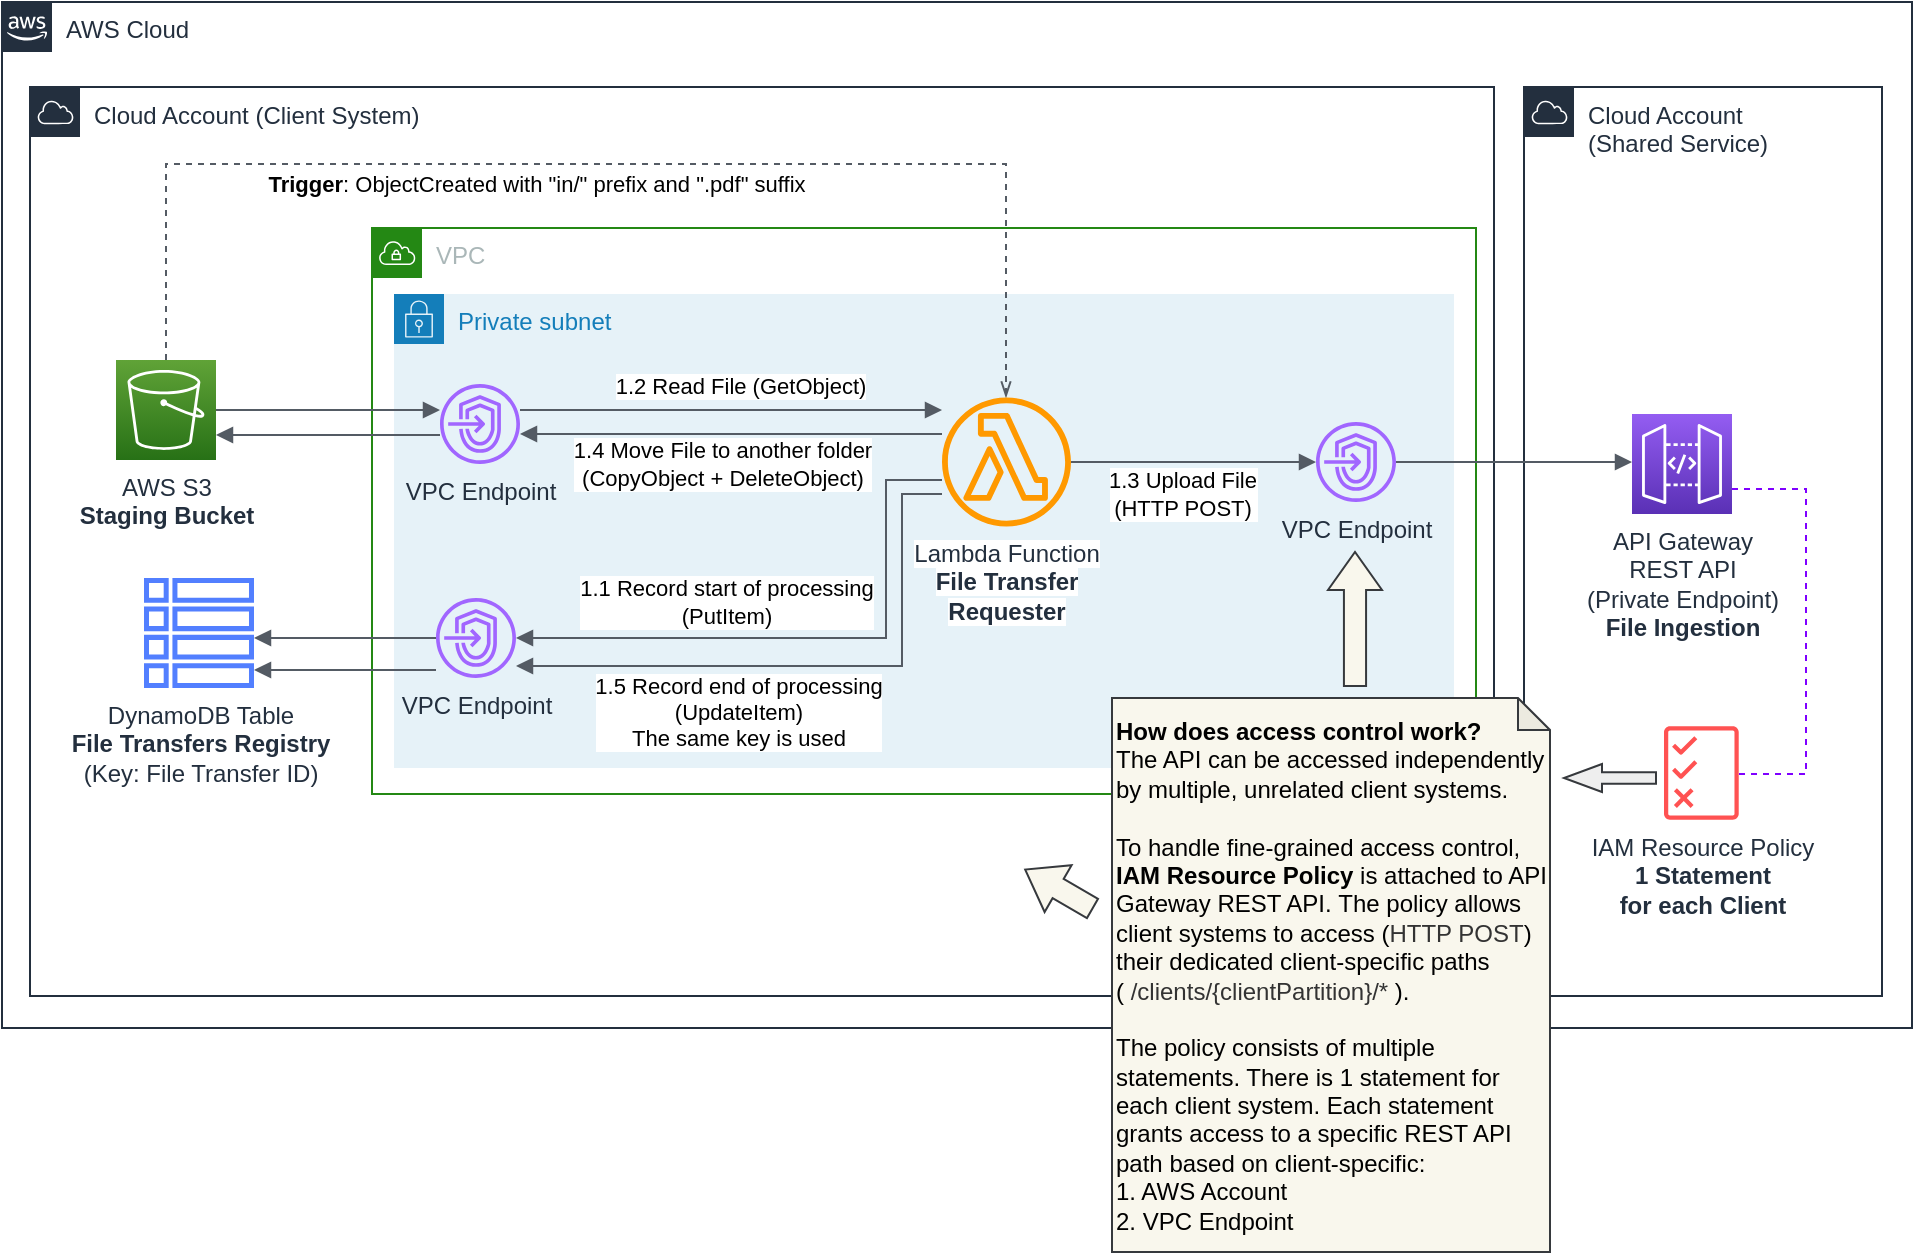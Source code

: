 <mxfile version="15.4.0" type="device" pages="2"><diagram id="1U1R2YDWJJp7fvxbMCUe" name="Runtime View"><mxGraphModel dx="1554" dy="977" grid="0" gridSize="10" guides="1" tooltips="1" connect="1" arrows="1" fold="1" page="0" pageScale="1" pageWidth="1169" pageHeight="827" math="0" shadow="0"><root><mxCell id="0"/><mxCell id="1" value="Grouping" style="locked=1;" parent="0"/><mxCell id="53-3YOpjDIrW7uwoFFpE-8" value="AWS Cloud" style="points=[[0,0],[0.25,0],[0.5,0],[0.75,0],[1,0],[1,0.25],[1,0.5],[1,0.75],[1,1],[0.75,1],[0.5,1],[0.25,1],[0,1],[0,0.75],[0,0.5],[0,0.25]];outlineConnect=0;gradientColor=none;html=1;whiteSpace=wrap;fontSize=12;fontStyle=0;shape=mxgraph.aws4.group;grIcon=mxgraph.aws4.group_aws_cloud_alt;strokeColor=#232F3E;fillColor=none;verticalAlign=top;align=left;spacingLeft=30;fontColor=#232F3E;dashed=0;" parent="1" vertex="1"><mxGeometry x="48" y="103" width="955" height="513" as="geometry"/></mxCell><mxCell id="53-3YOpjDIrW7uwoFFpE-1" value="Cloud Account &lt;br&gt;(Shared Service)" style="points=[[0,0],[0.25,0],[0.5,0],[0.75,0],[1,0],[1,0.25],[1,0.5],[1,0.75],[1,1],[0.75,1],[0.5,1],[0.25,1],[0,1],[0,0.75],[0,0.5],[0,0.25]];outlineConnect=0;gradientColor=none;html=1;whiteSpace=wrap;fontSize=12;fontStyle=0;shape=mxgraph.aws4.group;grIcon=mxgraph.aws4.group_aws_cloud;strokeColor=#232F3E;fillColor=none;verticalAlign=top;align=left;spacingLeft=30;fontColor=#232F3E;dashed=0;" parent="1" vertex="1"><mxGeometry x="809" y="145.5" width="179" height="454.5" as="geometry"/></mxCell><mxCell id="53-3YOpjDIrW7uwoFFpE-2" value="Cloud Account (Client System)" style="points=[[0,0],[0.25,0],[0.5,0],[0.75,0],[1,0],[1,0.25],[1,0.5],[1,0.75],[1,1],[0.75,1],[0.5,1],[0.25,1],[0,1],[0,0.75],[0,0.5],[0,0.25]];outlineConnect=0;gradientColor=none;html=1;whiteSpace=wrap;fontSize=12;fontStyle=0;shape=mxgraph.aws4.group;grIcon=mxgraph.aws4.group_aws_cloud;strokeColor=#232F3E;fillColor=none;verticalAlign=top;align=left;spacingLeft=30;fontColor=#232F3E;dashed=0;" parent="1" vertex="1"><mxGeometry x="62" y="145.5" width="732" height="454.5" as="geometry"/></mxCell><mxCell id="53-3YOpjDIrW7uwoFFpE-7" value="VPC" style="points=[[0,0],[0.25,0],[0.5,0],[0.75,0],[1,0],[1,0.25],[1,0.5],[1,0.75],[1,1],[0.75,1],[0.5,1],[0.25,1],[0,1],[0,0.75],[0,0.5],[0,0.25]];outlineConnect=0;gradientColor=none;html=1;whiteSpace=wrap;fontSize=12;fontStyle=0;shape=mxgraph.aws4.group;grIcon=mxgraph.aws4.group_vpc;strokeColor=#248814;fillColor=none;verticalAlign=top;align=left;spacingLeft=30;fontColor=#AAB7B8;dashed=0;" parent="1" vertex="1"><mxGeometry x="233" y="216" width="552" height="283" as="geometry"/></mxCell><mxCell id="gMx_GJJjB-wPZetZrajn-1" value="Private subnet" style="points=[[0,0],[0.25,0],[0.5,0],[0.75,0],[1,0],[1,0.25],[1,0.5],[1,0.75],[1,1],[0.75,1],[0.5,1],[0.25,1],[0,1],[0,0.75],[0,0.5],[0,0.25]];outlineConnect=0;gradientColor=none;html=1;whiteSpace=wrap;fontSize=12;fontStyle=0;shape=mxgraph.aws4.group;grIcon=mxgraph.aws4.group_security_group;grStroke=0;strokeColor=#147EBA;fillColor=#E6F2F8;verticalAlign=top;align=left;spacingLeft=30;fontColor=#147EBA;dashed=0;" parent="1" vertex="1"><mxGeometry x="244" y="249" width="530" height="237" as="geometry"/></mxCell><mxCell id="LnjUAjvNaIpQFvUhvOBc-3" value="" style="edgeStyle=orthogonalEdgeStyle;html=1;endArrow=none;elbow=vertical;startArrow=block;startFill=1;strokeColor=#545B64;rounded=0;" edge="1" parent="1" source="LnjUAjvNaIpQFvUhvOBc-1" target="gMx_GJJjB-wPZetZrajn-4"><mxGeometry width="100" relative="1" as="geometry"><mxPoint x="505" y="462" as="sourcePoint"/><mxPoint x="605" y="462" as="targetPoint"/><Array as="points"><mxPoint x="415" y="319"/><mxPoint x="415" y="319"/></Array></mxGeometry></mxCell><mxCell id="LnjUAjvNaIpQFvUhvOBc-7" value="1.4 Move File to another folder&lt;br&gt;(CopyObject + DeleteObject)" style="edgeLabel;html=1;align=center;verticalAlign=middle;resizable=0;points=[];" vertex="1" connectable="0" parent="LnjUAjvNaIpQFvUhvOBc-3"><mxGeometry x="0.156" relative="1" as="geometry"><mxPoint x="-21" y="15" as="offset"/></mxGeometry></mxCell><mxCell id="LnjUAjvNaIpQFvUhvOBc-4" value="" style="edgeStyle=orthogonalEdgeStyle;html=1;endArrow=none;elbow=vertical;startArrow=block;startFill=1;strokeColor=#545B64;rounded=0;" edge="1" parent="1" source="LnjUAjvNaIpQFvUhvOBc-2" target="gMx_GJJjB-wPZetZrajn-4"><mxGeometry width="100" relative="1" as="geometry"><mxPoint x="505" y="462" as="sourcePoint"/><mxPoint x="605" y="462" as="targetPoint"/><Array as="points"><mxPoint x="498" y="435"/><mxPoint x="498" y="349"/></Array></mxGeometry></mxCell><mxCell id="LnjUAjvNaIpQFvUhvOBc-5" value="1.5 Record end of processing&lt;br&gt;(UpdateItem)&lt;br&gt;The same key is used" style="edgeLabel;html=1;align=center;verticalAlign=middle;resizable=0;points=[];" vertex="1" connectable="0" parent="LnjUAjvNaIpQFvUhvOBc-4"><mxGeometry x="-0.184" y="2" relative="1" as="geometry"><mxPoint x="-11" y="25" as="offset"/></mxGeometry></mxCell><mxCell id="LnjUAjvNaIpQFvUhvOBc-6" value="" style="edgeStyle=orthogonalEdgeStyle;html=1;endArrow=none;elbow=vertical;startArrow=block;startFill=1;strokeColor=#545B64;rounded=0;" edge="1" parent="1" source="gMx_GJJjB-wPZetZrajn-9" target="LnjUAjvNaIpQFvUhvOBc-2"><mxGeometry width="100" relative="1" as="geometry"><mxPoint x="511" y="449" as="sourcePoint"/><mxPoint x="611" y="449" as="targetPoint"/><Array as="points"><mxPoint x="223" y="421"/><mxPoint x="223" y="421"/></Array></mxGeometry></mxCell><mxCell id="LnjUAjvNaIpQFvUhvOBc-8" value="" style="edgeStyle=orthogonalEdgeStyle;html=1;endArrow=block;elbow=vertical;startArrow=none;startFill=0;strokeColor=#545B64;rounded=0;endFill=1;" edge="1" parent="1" source="gMx_GJJjB-wPZetZrajn-8" target="LnjUAjvNaIpQFvUhvOBc-1"><mxGeometry width="100" relative="1" as="geometry"><mxPoint x="514" y="452" as="sourcePoint"/><mxPoint x="614" y="452" as="targetPoint"/><Array as="points"><mxPoint x="239" y="307"/><mxPoint x="239" y="307"/></Array></mxGeometry></mxCell><mxCell id="53-3YOpjDIrW7uwoFFpE-18" value="Resources" style="locked=1;" parent="0"/><mxCell id="gMx_GJJjB-wPZetZrajn-11" value="" style="edgeStyle=orthogonalEdgeStyle;html=1;endArrow=openThin;elbow=vertical;startArrow=none;endFill=0;strokeColor=#545B64;rounded=0;exitX=0.5;exitY=0;exitDx=0;exitDy=0;exitPerimeter=0;dashed=1;" parent="53-3YOpjDIrW7uwoFFpE-18" source="gMx_GJJjB-wPZetZrajn-8" target="gMx_GJJjB-wPZetZrajn-4" edge="1"><mxGeometry width="100" relative="1" as="geometry"><mxPoint x="625" y="562" as="sourcePoint"/><mxPoint x="725" y="562" as="targetPoint"/><Array as="points"><mxPoint x="130" y="184"/><mxPoint x="550" y="184"/></Array></mxGeometry></mxCell><mxCell id="gMx_GJJjB-wPZetZrajn-12" value="&lt;b&gt;Trigger&lt;/b&gt;: ObjectCreated with &quot;in/&quot; prefix and &quot;.pdf&quot; suffix" style="edgeLabel;html=1;align=center;verticalAlign=middle;resizable=0;points=[];" parent="gMx_GJJjB-wPZetZrajn-11" vertex="1" connectable="0"><mxGeometry x="0.021" y="2" relative="1" as="geometry"><mxPoint x="-41" y="12" as="offset"/></mxGeometry></mxCell><mxCell id="53-3YOpjDIrW7uwoFFpE-3" value="VPC Endpoint" style="sketch=0;outlineConnect=0;fontColor=#232F3E;gradientColor=none;fillColor=#A166FF;strokeColor=none;dashed=0;verticalLabelPosition=bottom;verticalAlign=top;align=center;html=1;fontSize=12;fontStyle=0;aspect=fixed;pointerEvents=1;shape=mxgraph.aws4.endpoints;" parent="53-3YOpjDIrW7uwoFFpE-18" vertex="1"><mxGeometry x="705" y="313" width="40" height="40" as="geometry"/></mxCell><mxCell id="53-3YOpjDIrW7uwoFFpE-5" value="API Gateway&lt;br&gt;REST API &lt;br&gt;(Private Endpoint)&lt;br&gt;&lt;b&gt;File Ingestion&lt;/b&gt;" style="sketch=0;points=[[0,0,0],[0.25,0,0],[0.5,0,0],[0.75,0,0],[1,0,0],[0,1,0],[0.25,1,0],[0.5,1,0],[0.75,1,0],[1,1,0],[0,0.25,0],[0,0.5,0],[0,0.75,0],[1,0.25,0],[1,0.5,0],[1,0.75,0]];outlineConnect=0;fontColor=#232F3E;gradientColor=#945DF2;gradientDirection=north;fillColor=#5A30B5;strokeColor=#ffffff;dashed=0;verticalLabelPosition=bottom;verticalAlign=top;align=center;html=1;fontSize=12;fontStyle=0;aspect=fixed;shape=mxgraph.aws4.resourceIcon;resIcon=mxgraph.aws4.api_gateway;" parent="53-3YOpjDIrW7uwoFFpE-18" vertex="1"><mxGeometry x="863" y="309" width="50" height="50" as="geometry"/></mxCell><mxCell id="53-3YOpjDIrW7uwoFFpE-40" value="" style="edgeStyle=orthogonalEdgeStyle;html=1;endArrow=none;elbow=vertical;startArrow=block;startFill=1;strokeColor=#545B64;rounded=0;" parent="53-3YOpjDIrW7uwoFFpE-18" source="gMx_GJJjB-wPZetZrajn-4" target="LnjUAjvNaIpQFvUhvOBc-1" edge="1"><mxGeometry width="100" relative="1" as="geometry"><mxPoint x="552.999" y="1033" as="sourcePoint"/><mxPoint x="765.001" y="1022.5" as="targetPoint"/><Array as="points"><mxPoint x="408" y="307"/><mxPoint x="408" y="307"/></Array></mxGeometry></mxCell><mxCell id="53-3YOpjDIrW7uwoFFpE-41" value="1.2 Read File (GetObject)" style="edgeLabel;html=1;align=center;verticalAlign=middle;resizable=0;points=[];" parent="53-3YOpjDIrW7uwoFFpE-40" vertex="1" connectable="0"><mxGeometry x="-0.214" y="2" relative="1" as="geometry"><mxPoint x="-18" y="-14" as="offset"/></mxGeometry></mxCell><mxCell id="gMx_GJJjB-wPZetZrajn-4" value="&lt;span style=&quot;background-color: rgb(255 , 255 , 255)&quot;&gt;Lambda Function&lt;br&gt;&lt;b&gt;File Transfer &lt;br&gt;Requester&lt;/b&gt;&lt;/span&gt;" style="sketch=0;outlineConnect=0;fontColor=#232F3E;gradientColor=none;fillColor=#FF9900;strokeColor=none;dashed=0;verticalLabelPosition=bottom;verticalAlign=top;align=center;html=1;fontSize=12;fontStyle=0;aspect=fixed;pointerEvents=1;shape=mxgraph.aws4.lambda_function;" parent="53-3YOpjDIrW7uwoFFpE-18" vertex="1"><mxGeometry x="518" y="300.75" width="64.5" height="64.5" as="geometry"/></mxCell><mxCell id="gMx_GJJjB-wPZetZrajn-8" value="AWS S3&lt;br&gt;&lt;b&gt;Staging Bucket&lt;/b&gt;" style="sketch=0;points=[[0,0,0],[0.25,0,0],[0.5,0,0],[0.75,0,0],[1,0,0],[0,1,0],[0.25,1,0],[0.5,1,0],[0.75,1,0],[1,1,0],[0,0.25,0],[0,0.5,0],[0,0.75,0],[1,0.25,0],[1,0.5,0],[1,0.75,0]];outlineConnect=0;fontColor=#232F3E;gradientColor=#60A337;gradientDirection=north;fillColor=#277116;strokeColor=#ffffff;dashed=0;verticalLabelPosition=bottom;verticalAlign=top;align=center;html=1;fontSize=12;fontStyle=0;aspect=fixed;shape=mxgraph.aws4.resourceIcon;resIcon=mxgraph.aws4.s3;" parent="53-3YOpjDIrW7uwoFFpE-18" vertex="1"><mxGeometry x="105" y="282" width="50" height="50" as="geometry"/></mxCell><mxCell id="gMx_GJJjB-wPZetZrajn-9" value="DynamoDB Table&lt;br&gt;&lt;b&gt;File Transfers Registry&lt;/b&gt;&lt;br&gt;(Key: File Transfer ID)" style="sketch=0;outlineConnect=0;fontColor=#232F3E;gradientColor=none;fillColor=#527FFF;strokeColor=none;dashed=0;verticalLabelPosition=bottom;verticalAlign=top;align=center;html=1;fontSize=12;fontStyle=0;aspect=fixed;pointerEvents=1;shape=mxgraph.aws4.table;" parent="53-3YOpjDIrW7uwoFFpE-18" vertex="1"><mxGeometry x="119" y="391" width="55" height="55" as="geometry"/></mxCell><mxCell id="gMx_GJJjB-wPZetZrajn-13" value="" style="edgeStyle=orthogonalEdgeStyle;html=1;endArrow=none;elbow=vertical;startArrow=block;startFill=1;strokeColor=#545B64;rounded=0;" parent="53-3YOpjDIrW7uwoFFpE-18" source="LnjUAjvNaIpQFvUhvOBc-2" target="gMx_GJJjB-wPZetZrajn-4" edge="1"><mxGeometry width="100" relative="1" as="geometry"><mxPoint x="400.3" y="316" as="sourcePoint"/><mxPoint x="185" y="259" as="targetPoint"/><Array as="points"><mxPoint x="490" y="421"/><mxPoint x="490" y="342"/></Array></mxGeometry></mxCell><mxCell id="gMx_GJJjB-wPZetZrajn-14" value="1.1 Record start of processing &lt;br&gt;(PutItem)" style="edgeLabel;html=1;align=center;verticalAlign=middle;resizable=0;points=[];" parent="gMx_GJJjB-wPZetZrajn-13" vertex="1" connectable="0"><mxGeometry x="-0.214" y="2" relative="1" as="geometry"><mxPoint x="-10" y="-16" as="offset"/></mxGeometry></mxCell><mxCell id="gMx_GJJjB-wPZetZrajn-15" value="" style="edgeStyle=orthogonalEdgeStyle;html=1;endArrow=none;elbow=vertical;startArrow=block;startFill=1;strokeColor=#545B64;rounded=0;" parent="53-3YOpjDIrW7uwoFFpE-18" source="53-3YOpjDIrW7uwoFFpE-5" target="53-3YOpjDIrW7uwoFFpE-3" edge="1"><mxGeometry width="100" relative="1" as="geometry"><mxPoint x="441.3" y="312" as="sourcePoint"/><mxPoint x="185" y="259" as="targetPoint"/><Array as="points"><mxPoint x="851" y="333"/><mxPoint x="851" y="333"/></Array></mxGeometry></mxCell><mxCell id="gMx_GJJjB-wPZetZrajn-17" value="" style="edgeStyle=orthogonalEdgeStyle;html=1;endArrow=none;elbow=vertical;startArrow=block;startFill=1;strokeColor=#545B64;rounded=0;" parent="53-3YOpjDIrW7uwoFFpE-18" source="53-3YOpjDIrW7uwoFFpE-3" target="gMx_GJJjB-wPZetZrajn-4" edge="1"><mxGeometry width="100" relative="1" as="geometry"><mxPoint x="441.3" y="312" as="sourcePoint"/><mxPoint x="566.0" y="333.5" as="targetPoint"/><Array as="points"/></mxGeometry></mxCell><mxCell id="gMx_GJJjB-wPZetZrajn-20" value="1.3 Upload File &lt;br&gt;(HTTP POST)" style="edgeLabel;html=1;align=center;verticalAlign=middle;resizable=0;points=[];" parent="gMx_GJJjB-wPZetZrajn-17" vertex="1" connectable="0"><mxGeometry x="0.054" relative="1" as="geometry"><mxPoint x="-3" y="16" as="offset"/></mxGeometry></mxCell><mxCell id="gMx_GJJjB-wPZetZrajn-21" value="" style="edgeStyle=orthogonalEdgeStyle;html=1;endArrow=none;elbow=vertical;startArrow=block;startFill=1;strokeColor=#545B64;rounded=0;" parent="53-3YOpjDIrW7uwoFFpE-18" source="gMx_GJJjB-wPZetZrajn-9" target="LnjUAjvNaIpQFvUhvOBc-2" edge="1"><mxGeometry width="100" relative="1" as="geometry"><mxPoint x="203" y="405.001" as="sourcePoint"/><mxPoint x="409.001" y="334" as="targetPoint"/><Array as="points"><mxPoint x="219" y="437"/><mxPoint x="219" y="437"/></Array></mxGeometry></mxCell><mxCell id="gMx_GJJjB-wPZetZrajn-23" value="" style="edgeStyle=orthogonalEdgeStyle;html=1;endArrow=none;elbow=vertical;startArrow=block;startFill=1;strokeColor=#545B64;rounded=0;exitX=1;exitY=0.75;exitDx=0;exitDy=0;exitPerimeter=0;" parent="53-3YOpjDIrW7uwoFFpE-18" source="gMx_GJJjB-wPZetZrajn-8" target="LnjUAjvNaIpQFvUhvOBc-1" edge="1"><mxGeometry width="100" relative="1" as="geometry"><mxPoint x="203" y="405.001" as="sourcePoint"/><mxPoint x="409.001" y="350" as="targetPoint"/><Array as="points"><mxPoint x="236" y="320"/><mxPoint x="236" y="320"/></Array></mxGeometry></mxCell><mxCell id="LnjUAjvNaIpQFvUhvOBc-1" value="VPC Endpoint" style="sketch=0;outlineConnect=0;fontColor=#232F3E;gradientColor=none;fillColor=#A166FF;strokeColor=none;dashed=0;verticalLabelPosition=bottom;verticalAlign=top;align=center;html=1;fontSize=12;fontStyle=0;aspect=fixed;pointerEvents=1;shape=mxgraph.aws4.endpoints;" vertex="1" parent="53-3YOpjDIrW7uwoFFpE-18"><mxGeometry x="267" y="294" width="40" height="40" as="geometry"/></mxCell><mxCell id="LnjUAjvNaIpQFvUhvOBc-2" value="VPC Endpoint" style="sketch=0;outlineConnect=0;fontColor=#232F3E;gradientColor=none;fillColor=#A166FF;strokeColor=none;dashed=0;verticalLabelPosition=bottom;verticalAlign=top;align=center;html=1;fontSize=12;fontStyle=0;aspect=fixed;pointerEvents=1;shape=mxgraph.aws4.endpoints;" vertex="1" parent="53-3YOpjDIrW7uwoFFpE-18"><mxGeometry x="265" y="401" width="40" height="40" as="geometry"/></mxCell><mxCell id="gMx_GJJjB-wPZetZrajn-29" value="Security" style="locked=1;" parent="0"/><mxCell id="gMx_GJJjB-wPZetZrajn-27" value="IAM Resource Policy&lt;br&gt;&lt;b&gt;1 Statement &lt;br&gt;for each Client&lt;br&gt;&lt;/b&gt;" style="sketch=0;outlineConnect=0;fontColor=#232F3E;gradientColor=none;fillColor=#FF5252;strokeColor=none;dashed=0;verticalLabelPosition=bottom;verticalAlign=top;align=center;html=1;fontSize=12;fontStyle=0;aspect=fixed;pointerEvents=1;shape=mxgraph.aws4.permissions;" parent="gMx_GJJjB-wPZetZrajn-29" vertex="1"><mxGeometry x="879" y="465" width="37.36" height="47" as="geometry"/></mxCell><mxCell id="gMx_GJJjB-wPZetZrajn-28" value="" style="edgeStyle=orthogonalEdgeStyle;html=1;endArrow=none;elbow=vertical;startArrow=none;endFill=0;strokeColor=#7F00FF;rounded=0;dashed=1;exitX=1;exitY=0.75;exitDx=0;exitDy=0;exitPerimeter=0;" parent="gMx_GJJjB-wPZetZrajn-29" source="53-3YOpjDIrW7uwoFFpE-5" target="gMx_GJJjB-wPZetZrajn-27" edge="1"><mxGeometry width="100" relative="1" as="geometry"><mxPoint x="444" y="376.5" as="sourcePoint"/><mxPoint x="444" y="497.5" as="targetPoint"/><Array as="points"><mxPoint x="950" y="347"/><mxPoint x="950" y="489"/></Array></mxGeometry></mxCell><mxCell id="gMx_GJJjB-wPZetZrajn-30" value="&lt;b&gt;How does access control work?&lt;br&gt;&lt;/b&gt;The API can be accessed independently by multiple, unrelated client systems.&lt;br&gt;&lt;br&gt;&lt;div&gt;To handle fine-grained access control, &lt;b&gt;IAM Resource Policy&lt;/b&gt; is attached to API Gateway REST API.&amp;nbsp;The policy allows client systems to access (&lt;font color=&quot;#333333&quot;&gt;HTTP POST&lt;/font&gt;) their dedicated client-specific paths &lt;br&gt;( &lt;font color=&quot;#333333&quot;&gt;/clients/{clientPartition}/*&lt;/font&gt; ).&lt;/div&gt;&lt;div&gt;&lt;br&gt;&lt;/div&gt;The policy consists of multiple statements. There is 1 statement for each client system. Each statement grants access to a specific REST API path based on client-specific:&lt;br&gt;1. AWS Account&lt;br&gt;2. VPC Endpoint" style="shape=note;whiteSpace=wrap;html=1;backgroundOutline=1;darkOpacity=0.05;fillColor=#f9f7ed;strokeColor=#36393d;size=16;align=left;" parent="gMx_GJJjB-wPZetZrajn-29" vertex="1"><mxGeometry x="603" y="451" width="219" height="277" as="geometry"/></mxCell><mxCell id="gMx_GJJjB-wPZetZrajn-34" value="" style="html=1;shadow=0;dashed=0;align=center;verticalAlign=middle;shape=mxgraph.arrows2.arrow;dy=0.59;dx=19;flipH=1;notch=0;fillColor=#f9f7ed;strokeColor=#36393d;rotation=30;" parent="gMx_GJJjB-wPZetZrajn-29" vertex="1"><mxGeometry x="557.0" y="533" width="38.85" height="27" as="geometry"/></mxCell><mxCell id="gMx_GJJjB-wPZetZrajn-38" value="" style="html=1;shadow=0;dashed=0;align=center;verticalAlign=middle;shape=mxgraph.arrows2.arrow;dy=0.59;dx=19;flipH=1;notch=0;fillColor=#f9f7ed;strokeColor=#36393d;rotation=90;" parent="gMx_GJJjB-wPZetZrajn-29" vertex="1"><mxGeometry x="691" y="398" width="67" height="27" as="geometry"/></mxCell><mxCell id="gMx_GJJjB-wPZetZrajn-39" value="" style="html=1;shadow=0;dashed=0;align=center;verticalAlign=middle;shape=mxgraph.arrows2.arrow;dy=0.59;dx=19;flipH=1;notch=0;fillColor=#eeeeee;strokeColor=#36393d;rotation=0;" parent="gMx_GJJjB-wPZetZrajn-29" vertex="1"><mxGeometry x="829" y="484" width="46" height="14" as="geometry"/></mxCell></root></mxGraphModel></diagram><diagram id="PWe5L1yyxk7V_zHF44DQ" name="Page-2"><mxGraphModel dx="1554" dy="977" grid="1" gridSize="10" guides="1" tooltips="1" connect="1" arrows="1" fold="1" page="1" pageScale="1" pageWidth="1169" pageHeight="827" math="0" shadow="0"><root><mxCell id="8wLutkVqGOb5vxPud5MA-0"/><mxCell id="8wLutkVqGOb5vxPud5MA-1" parent="8wLutkVqGOb5vxPud5MA-0"/></root></mxGraphModel></diagram></mxfile>